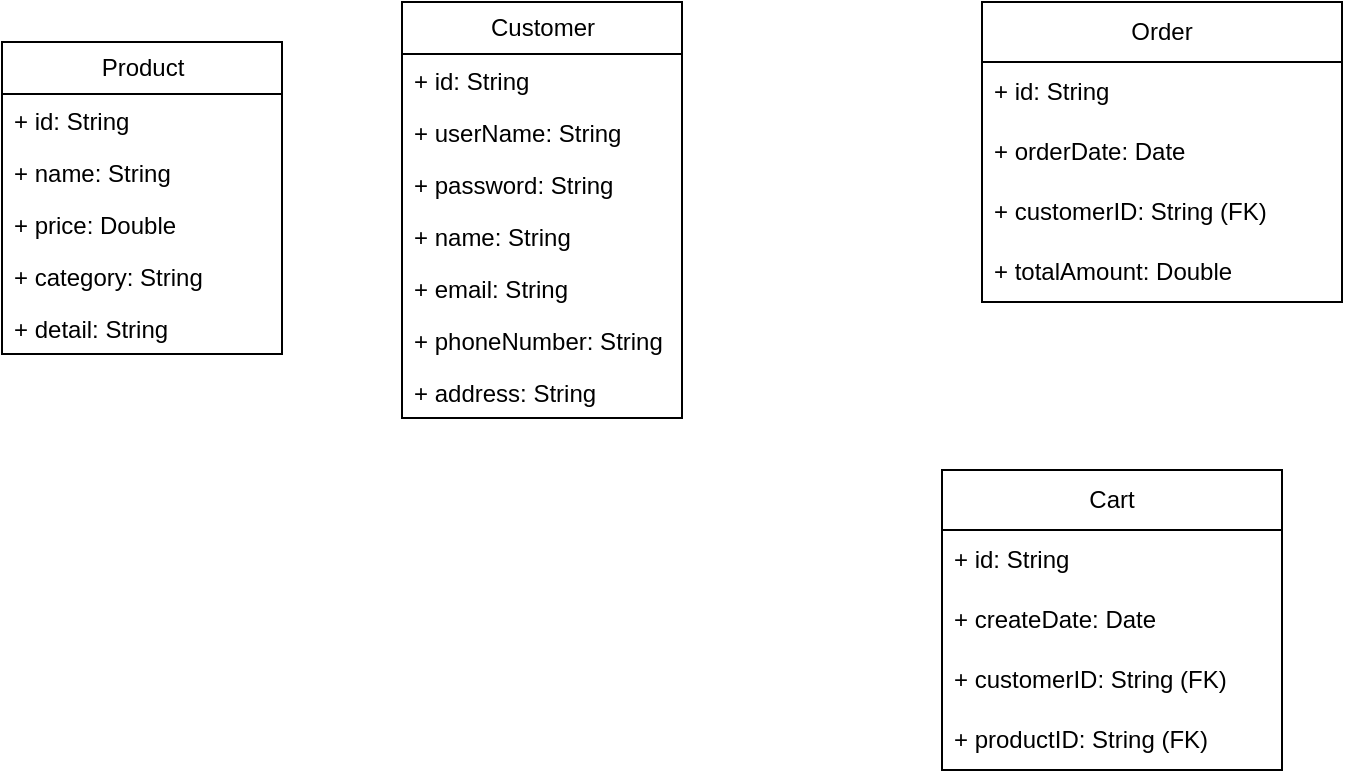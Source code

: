<mxfile version="24.7.17">
  <diagram name="Trang-1" id="njZZl3vZzI7HbuU0ltzv">
    <mxGraphModel dx="1050" dy="522" grid="1" gridSize="10" guides="1" tooltips="1" connect="1" arrows="1" fold="1" page="1" pageScale="1" pageWidth="827" pageHeight="1169" math="0" shadow="0">
      <root>
        <mxCell id="0" />
        <mxCell id="1" parent="0" />
        <mxCell id="H-eM93KV3evUfod9Bjwc-1" value="Customer" style="swimlane;fontStyle=0;childLayout=stackLayout;horizontal=1;startSize=26;fillColor=none;horizontalStack=0;resizeParent=1;resizeParentMax=0;resizeLast=0;collapsible=1;marginBottom=0;html=1;" parent="1" vertex="1">
          <mxGeometry x="230" y="40" width="140" height="208" as="geometry" />
        </mxCell>
        <mxCell id="H-eM93KV3evUfod9Bjwc-2" value="+ id: String" style="text;strokeColor=none;fillColor=none;align=left;verticalAlign=top;spacingLeft=4;spacingRight=4;overflow=hidden;rotatable=0;points=[[0,0.5],[1,0.5]];portConstraint=eastwest;whiteSpace=wrap;html=1;" parent="H-eM93KV3evUfod9Bjwc-1" vertex="1">
          <mxGeometry y="26" width="140" height="26" as="geometry" />
        </mxCell>
        <mxCell id="H-eM93KV3evUfod9Bjwc-3" value="+ userName: String" style="text;strokeColor=none;fillColor=none;align=left;verticalAlign=top;spacingLeft=4;spacingRight=4;overflow=hidden;rotatable=0;points=[[0,0.5],[1,0.5]];portConstraint=eastwest;whiteSpace=wrap;html=1;" parent="H-eM93KV3evUfod9Bjwc-1" vertex="1">
          <mxGeometry y="52" width="140" height="26" as="geometry" />
        </mxCell>
        <mxCell id="H-eM93KV3evUfod9Bjwc-4" value="+ password: String" style="text;strokeColor=none;fillColor=none;align=left;verticalAlign=top;spacingLeft=4;spacingRight=4;overflow=hidden;rotatable=0;points=[[0,0.5],[1,0.5]];portConstraint=eastwest;whiteSpace=wrap;html=1;" parent="H-eM93KV3evUfod9Bjwc-1" vertex="1">
          <mxGeometry y="78" width="140" height="26" as="geometry" />
        </mxCell>
        <mxCell id="H-eM93KV3evUfod9Bjwc-5" value="+ name:&amp;nbsp;&lt;span style=&quot;color: rgba(0, 0, 0, 0); font-family: monospace; font-size: 0px; text-wrap: nowrap;&quot;&gt;%3CmxGraphModel%3E%3Croot%3E%3CmxCell%20id%3D%220%22%2F%3E%3CmxCell%20id%3D%221%22%20parent%3D%220%22%2F%3E%3CmxCell%20id%3D%222%22%20value%3D%22%2B%20password%3A%20String%22%20style%3D%22text%3BstrokeColor%3Dnone%3BfillColor%3Dnone%3Balign%3Dleft%3BverticalAlign%3Dtop%3BspacingLeft%3D4%3BspacingRight%3D4%3Boverflow%3Dhidden%3Brotatable%3D0%3Bpoints%3D%5B%5B0%2C0.5%5D%2C%5B1%2C0.5%5D%5D%3BportConstraint%3Deastwest%3BwhiteSpace%3Dwrap%3Bhtml%3D1%3B%22%20vertex%3D%221%22%20parent%3D%221%22%3E%3CmxGeometry%20x%3D%22340%22%20y%3D%22298%22%20width%3D%22140%22%20height%3D%2226%22%20as%3D%22geometry%22%2F%3E%3C%2FmxCell%3E%3C%2Froot%3E%3C%2FmxGraphModel%3E&lt;/span&gt;String" style="text;strokeColor=none;fillColor=none;align=left;verticalAlign=top;spacingLeft=4;spacingRight=4;overflow=hidden;rotatable=0;points=[[0,0.5],[1,0.5]];portConstraint=eastwest;whiteSpace=wrap;html=1;" parent="H-eM93KV3evUfod9Bjwc-1" vertex="1">
          <mxGeometry y="104" width="140" height="26" as="geometry" />
        </mxCell>
        <mxCell id="H-eM93KV3evUfod9Bjwc-6" value="+ email: String" style="text;strokeColor=none;fillColor=none;align=left;verticalAlign=top;spacingLeft=4;spacingRight=4;overflow=hidden;rotatable=0;points=[[0,0.5],[1,0.5]];portConstraint=eastwest;whiteSpace=wrap;html=1;" parent="H-eM93KV3evUfod9Bjwc-1" vertex="1">
          <mxGeometry y="130" width="140" height="26" as="geometry" />
        </mxCell>
        <mxCell id="H-eM93KV3evUfod9Bjwc-7" value="+ phoneNumber: String" style="text;strokeColor=none;fillColor=none;align=left;verticalAlign=top;spacingLeft=4;spacingRight=4;overflow=hidden;rotatable=0;points=[[0,0.5],[1,0.5]];portConstraint=eastwest;whiteSpace=wrap;html=1;" parent="H-eM93KV3evUfod9Bjwc-1" vertex="1">
          <mxGeometry y="156" width="140" height="26" as="geometry" />
        </mxCell>
        <mxCell id="H-eM93KV3evUfod9Bjwc-8" value="+ address: String&lt;span style=&quot;color: rgba(0, 0, 0, 0); font-family: monospace; font-size: 0px; text-wrap: nowrap;&quot;&gt;%3CmxGraphModel%3E%3Croot%3E%3CmxCell%20id%3D%220%22%2F%3E%3CmxCell%20id%3D%221%22%20parent%3D%220%22%2F%3E%3CmxCell%20id%3D%222%22%20value%3D%22%2B%20email%3A%20String%22%20style%3D%22text%3BstrokeColor%3Dnone%3BfillColor%3Dnone%3Balign%3Dleft%3BverticalAlign%3Dtop%3BspacingLeft%3D4%3BspacingRight%3D4%3Boverflow%3Dhidden%3Brotatable%3D0%3Bpoints%3D%5B%5B0%2C0.5%5D%2C%5B1%2C0.5%5D%5D%3BportConstraint%3Deastwest%3BwhiteSpace%3Dwrap%3Bhtml%3D1%3B%22%20vertex%3D%221%22%20parent%3D%221%22%3E%3CmxGeometry%20x%3D%22340%22%20y%3D%22350%22%20width%3D%22140%22%20height%3D%2226%22%20as%3D%22geometry%22%2F%3E%3C%2FmxCell%3E%3C%2Froot%3E%3C%2FmxGraphModel%3E&lt;/span&gt;" style="text;strokeColor=none;fillColor=none;align=left;verticalAlign=top;spacingLeft=4;spacingRight=4;overflow=hidden;rotatable=0;points=[[0,0.5],[1,0.5]];portConstraint=eastwest;whiteSpace=wrap;html=1;" parent="H-eM93KV3evUfod9Bjwc-1" vertex="1">
          <mxGeometry y="182" width="140" height="26" as="geometry" />
        </mxCell>
        <mxCell id="H-eM93KV3evUfod9Bjwc-10" value="Product" style="swimlane;fontStyle=0;childLayout=stackLayout;horizontal=1;startSize=26;fillColor=none;horizontalStack=0;resizeParent=1;resizeParentMax=0;resizeLast=0;collapsible=1;marginBottom=0;html=1;" parent="1" vertex="1">
          <mxGeometry x="30" y="60" width="140" height="156" as="geometry" />
        </mxCell>
        <mxCell id="H-eM93KV3evUfod9Bjwc-11" value="+ id: String" style="text;strokeColor=none;fillColor=none;align=left;verticalAlign=top;spacingLeft=4;spacingRight=4;overflow=hidden;rotatable=0;points=[[0,0.5],[1,0.5]];portConstraint=eastwest;whiteSpace=wrap;html=1;" parent="H-eM93KV3evUfod9Bjwc-10" vertex="1">
          <mxGeometry y="26" width="140" height="26" as="geometry" />
        </mxCell>
        <mxCell id="H-eM93KV3evUfod9Bjwc-12" value="+ name: String" style="text;strokeColor=none;fillColor=none;align=left;verticalAlign=top;spacingLeft=4;spacingRight=4;overflow=hidden;rotatable=0;points=[[0,0.5],[1,0.5]];portConstraint=eastwest;whiteSpace=wrap;html=1;" parent="H-eM93KV3evUfod9Bjwc-10" vertex="1">
          <mxGeometry y="52" width="140" height="26" as="geometry" />
        </mxCell>
        <mxCell id="H-eM93KV3evUfod9Bjwc-13" value="+ price: Double" style="text;strokeColor=none;fillColor=none;align=left;verticalAlign=top;spacingLeft=4;spacingRight=4;overflow=hidden;rotatable=0;points=[[0,0.5],[1,0.5]];portConstraint=eastwest;whiteSpace=wrap;html=1;" parent="H-eM93KV3evUfod9Bjwc-10" vertex="1">
          <mxGeometry y="78" width="140" height="26" as="geometry" />
        </mxCell>
        <mxCell id="H-eM93KV3evUfod9Bjwc-14" value="+ category:&amp;nbsp;&lt;span style=&quot;color: rgba(0, 0, 0, 0); font-family: monospace; font-size: 0px; text-wrap: nowrap;&quot;&gt;%3CmxGraphModel%3E%3Croot%3E%3CmxCell%20id%3D%220%22%2F%3E%3CmxCell%20id%3D%221%22%20parent%3D%220%22%2F%3E%3CmxCell%20id%3D%222%22%20value%3D%22%2B%20password%3A%20String%22%20style%3D%22text%3BstrokeColor%3Dnone%3BfillColor%3Dnone%3Balign%3Dleft%3BverticalAlign%3Dtop%3BspacingLeft%3D4%3BspacingRight%3D4%3Boverflow%3Dhidden%3Brotatable%3D0%3Bpoints%3D%5B%5B0%2C0.5%5D%2C%5B1%2C0.5%5D%5D%3BportConstraint%3Deastwest%3BwhiteSpace%3Dwrap%3Bhtml%3D1%3B%22%20vertex%3D%221%22%20parent%3D%221%22%3E%3CmxGeometry%20x%3D%22340%22%20y%3D%22298%22%20width%3D%22140%22%20height%3D%2226%22%20as%3D%22geometry%22%2F%3E%3C%2FmxCell%3E%3C%2Froot%3E%3C%2FmxGraphModel3E&lt;/span&gt;String" style="text;strokeColor=none;fillColor=none;align=left;verticalAlign=top;spacingLeft=4;spacingRight=4;overflow=hidden;rotatable=0;points=[[0,0.5],[1,0.5]];portConstraint=eastwest;whiteSpace=wrap;html=1;" parent="H-eM93KV3evUfod9Bjwc-10" vertex="1">
          <mxGeometry y="104" width="140" height="26" as="geometry" />
        </mxCell>
        <mxCell id="H-eM93KV3evUfod9Bjwc-15" value="+ detail: String" style="text;strokeColor=none;fillColor=none;align=left;verticalAlign=top;spacingLeft=4;spacingRight=4;overflow=hidden;rotatable=0;points=[[0,0.5],[1,0.5]];portConstraint=eastwest;whiteSpace=wrap;html=1;" parent="H-eM93KV3evUfod9Bjwc-10" vertex="1">
          <mxGeometry y="130" width="140" height="26" as="geometry" />
        </mxCell>
        <mxCell id="n10Wxte2MFwGt4Q-U3sT-1" value="Order" style="swimlane;fontStyle=0;childLayout=stackLayout;horizontal=1;startSize=30;horizontalStack=0;resizeParent=1;resizeParentMax=0;resizeLast=0;collapsible=1;marginBottom=0;whiteSpace=wrap;html=1;" vertex="1" parent="1">
          <mxGeometry x="520" y="40" width="180" height="150" as="geometry" />
        </mxCell>
        <mxCell id="n10Wxte2MFwGt4Q-U3sT-2" value="+ id: String" style="text;strokeColor=none;fillColor=none;align=left;verticalAlign=middle;spacingLeft=4;spacingRight=4;overflow=hidden;points=[[0,0.5],[1,0.5]];portConstraint=eastwest;rotatable=0;whiteSpace=wrap;html=1;" vertex="1" parent="n10Wxte2MFwGt4Q-U3sT-1">
          <mxGeometry y="30" width="180" height="30" as="geometry" />
        </mxCell>
        <mxCell id="n10Wxte2MFwGt4Q-U3sT-3" value="+ orderDate: Date&amp;nbsp;" style="text;strokeColor=none;fillColor=none;align=left;verticalAlign=middle;spacingLeft=4;spacingRight=4;overflow=hidden;points=[[0,0.5],[1,0.5]];portConstraint=eastwest;rotatable=0;whiteSpace=wrap;html=1;" vertex="1" parent="n10Wxte2MFwGt4Q-U3sT-1">
          <mxGeometry y="60" width="180" height="30" as="geometry" />
        </mxCell>
        <mxCell id="n10Wxte2MFwGt4Q-U3sT-4" value="+ customerID: String (FK)" style="text;strokeColor=none;fillColor=none;align=left;verticalAlign=middle;spacingLeft=4;spacingRight=4;overflow=hidden;points=[[0,0.5],[1,0.5]];portConstraint=eastwest;rotatable=0;whiteSpace=wrap;html=1;" vertex="1" parent="n10Wxte2MFwGt4Q-U3sT-1">
          <mxGeometry y="90" width="180" height="30" as="geometry" />
        </mxCell>
        <mxCell id="n10Wxte2MFwGt4Q-U3sT-7" value="+ totalAmount: Double" style="text;strokeColor=none;fillColor=none;align=left;verticalAlign=middle;spacingLeft=4;spacingRight=4;overflow=hidden;points=[[0,0.5],[1,0.5]];portConstraint=eastwest;rotatable=0;whiteSpace=wrap;html=1;" vertex="1" parent="n10Wxte2MFwGt4Q-U3sT-1">
          <mxGeometry y="120" width="180" height="30" as="geometry" />
        </mxCell>
        <mxCell id="n10Wxte2MFwGt4Q-U3sT-10" value="Cart" style="swimlane;fontStyle=0;childLayout=stackLayout;horizontal=1;startSize=30;horizontalStack=0;resizeParent=1;resizeParentMax=0;resizeLast=0;collapsible=1;marginBottom=0;whiteSpace=wrap;html=1;" vertex="1" parent="1">
          <mxGeometry x="500" y="274" width="170" height="150" as="geometry" />
        </mxCell>
        <mxCell id="n10Wxte2MFwGt4Q-U3sT-14" value="+ id: String" style="text;strokeColor=none;fillColor=none;align=left;verticalAlign=middle;spacingLeft=4;spacingRight=4;overflow=hidden;points=[[0,0.5],[1,0.5]];portConstraint=eastwest;rotatable=0;whiteSpace=wrap;html=1;" vertex="1" parent="n10Wxte2MFwGt4Q-U3sT-10">
          <mxGeometry y="30" width="170" height="30" as="geometry" />
        </mxCell>
        <mxCell id="n10Wxte2MFwGt4Q-U3sT-15" value="+ createDate: Date&amp;nbsp;" style="text;strokeColor=none;fillColor=none;align=left;verticalAlign=middle;spacingLeft=4;spacingRight=4;overflow=hidden;points=[[0,0.5],[1,0.5]];portConstraint=eastwest;rotatable=0;whiteSpace=wrap;html=1;" vertex="1" parent="n10Wxte2MFwGt4Q-U3sT-10">
          <mxGeometry y="60" width="170" height="30" as="geometry" />
        </mxCell>
        <mxCell id="n10Wxte2MFwGt4Q-U3sT-16" value="+ customerID: String (FK)" style="text;strokeColor=none;fillColor=none;align=left;verticalAlign=middle;spacingLeft=4;spacingRight=4;overflow=hidden;points=[[0,0.5],[1,0.5]];portConstraint=eastwest;rotatable=0;whiteSpace=wrap;html=1;" vertex="1" parent="n10Wxte2MFwGt4Q-U3sT-10">
          <mxGeometry y="90" width="170" height="30" as="geometry" />
        </mxCell>
        <mxCell id="n10Wxte2MFwGt4Q-U3sT-17" value="+ productID: String (FK)" style="text;strokeColor=none;fillColor=none;align=left;verticalAlign=middle;spacingLeft=4;spacingRight=4;overflow=hidden;points=[[0,0.5],[1,0.5]];portConstraint=eastwest;rotatable=0;whiteSpace=wrap;html=1;" vertex="1" parent="n10Wxte2MFwGt4Q-U3sT-10">
          <mxGeometry y="120" width="170" height="30" as="geometry" />
        </mxCell>
      </root>
    </mxGraphModel>
  </diagram>
</mxfile>

